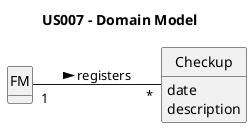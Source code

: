 @startuml
skinparam monochrome true
skinparam packageStyle rectangle
skinparam shadowing false

left to right direction

skinparam classAttributeIconSize 0

hide circle
hide methods

title US007 - Domain Model

class FM{

}

class Checkup{
    date
    description
}

FM "1" -- "*" Checkup : "registers >"

@enduml